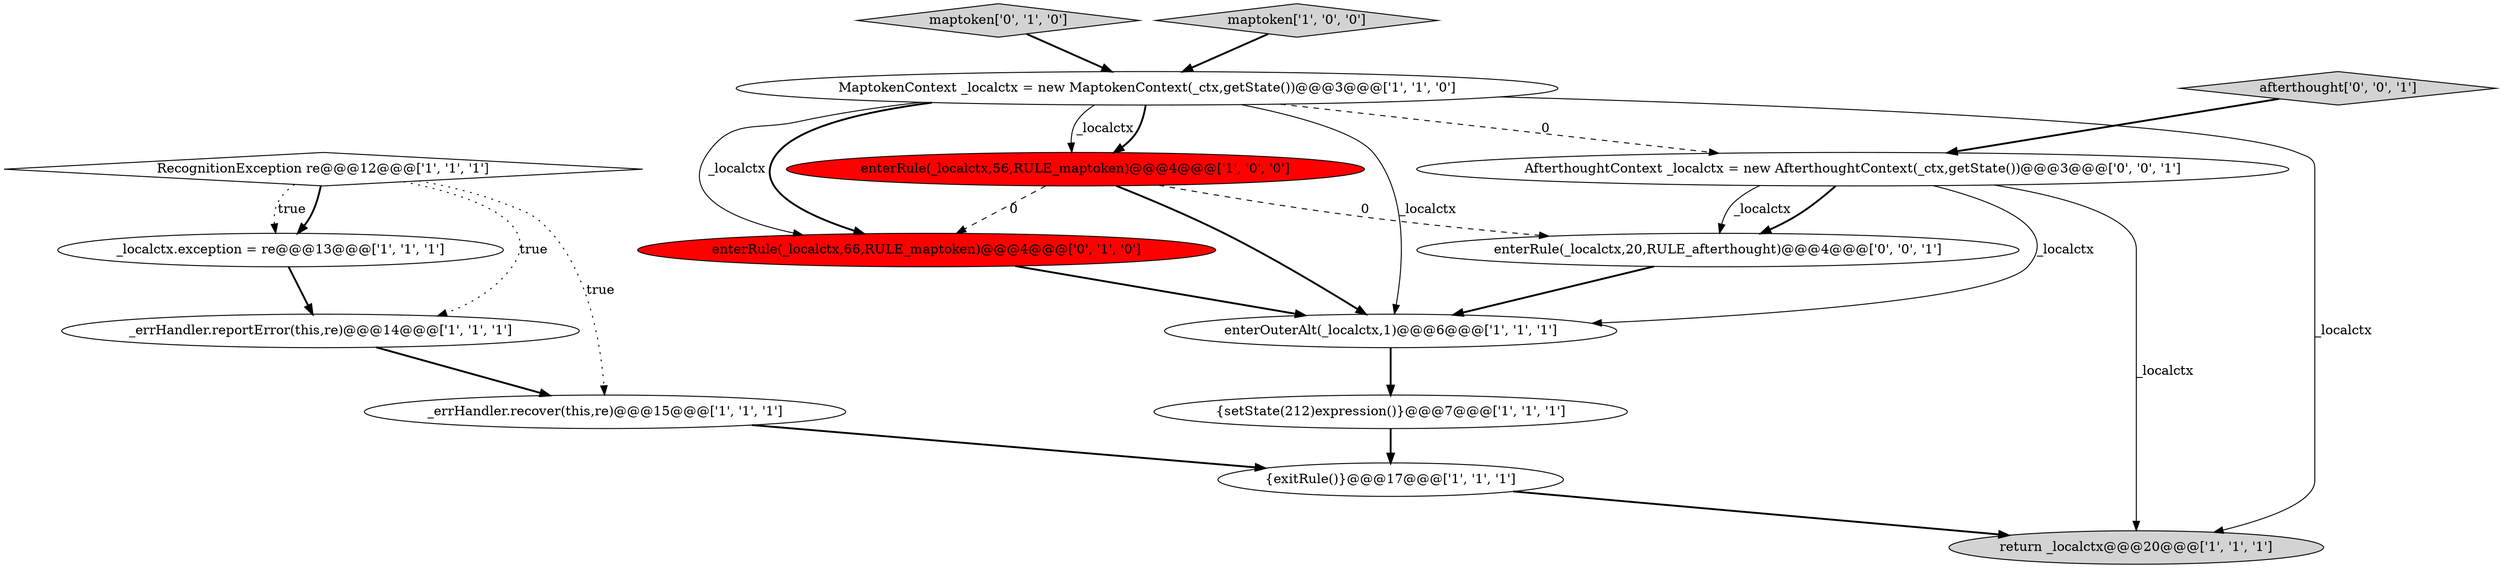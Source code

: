 digraph {
1 [style = filled, label = "enterOuterAlt(_localctx,1)@@@6@@@['1', '1', '1']", fillcolor = white, shape = ellipse image = "AAA0AAABBB1BBB"];
0 [style = filled, label = "MaptokenContext _localctx = new MaptokenContext(_ctx,getState())@@@3@@@['1', '1', '0']", fillcolor = white, shape = ellipse image = "AAA0AAABBB1BBB"];
12 [style = filled, label = "maptoken['0', '1', '0']", fillcolor = lightgray, shape = diamond image = "AAA0AAABBB2BBB"];
10 [style = filled, label = "return _localctx@@@20@@@['1', '1', '1']", fillcolor = lightgray, shape = ellipse image = "AAA0AAABBB1BBB"];
8 [style = filled, label = "_errHandler.reportError(this,re)@@@14@@@['1', '1', '1']", fillcolor = white, shape = ellipse image = "AAA0AAABBB1BBB"];
15 [style = filled, label = "AfterthoughtContext _localctx = new AfterthoughtContext(_ctx,getState())@@@3@@@['0', '0', '1']", fillcolor = white, shape = ellipse image = "AAA0AAABBB3BBB"];
14 [style = filled, label = "enterRule(_localctx,20,RULE_afterthought)@@@4@@@['0', '0', '1']", fillcolor = white, shape = ellipse image = "AAA0AAABBB3BBB"];
3 [style = filled, label = "{exitRule()}@@@17@@@['1', '1', '1']", fillcolor = white, shape = ellipse image = "AAA0AAABBB1BBB"];
6 [style = filled, label = "_errHandler.recover(this,re)@@@15@@@['1', '1', '1']", fillcolor = white, shape = ellipse image = "AAA0AAABBB1BBB"];
4 [style = filled, label = "{setState(212)expression()}@@@7@@@['1', '1', '1']", fillcolor = white, shape = ellipse image = "AAA0AAABBB1BBB"];
11 [style = filled, label = "enterRule(_localctx,66,RULE_maptoken)@@@4@@@['0', '1', '0']", fillcolor = red, shape = ellipse image = "AAA1AAABBB2BBB"];
13 [style = filled, label = "afterthought['0', '0', '1']", fillcolor = lightgray, shape = diamond image = "AAA0AAABBB3BBB"];
7 [style = filled, label = "enterRule(_localctx,56,RULE_maptoken)@@@4@@@['1', '0', '0']", fillcolor = red, shape = ellipse image = "AAA1AAABBB1BBB"];
5 [style = filled, label = "RecognitionException re@@@12@@@['1', '1', '1']", fillcolor = white, shape = diamond image = "AAA0AAABBB1BBB"];
2 [style = filled, label = "_localctx.exception = re@@@13@@@['1', '1', '1']", fillcolor = white, shape = ellipse image = "AAA0AAABBB1BBB"];
9 [style = filled, label = "maptoken['1', '0', '0']", fillcolor = lightgray, shape = diamond image = "AAA0AAABBB1BBB"];
0->10 [style = solid, label="_localctx"];
6->3 [style = bold, label=""];
4->3 [style = bold, label=""];
1->4 [style = bold, label=""];
15->10 [style = solid, label="_localctx"];
7->1 [style = bold, label=""];
0->7 [style = solid, label="_localctx"];
9->0 [style = bold, label=""];
15->14 [style = bold, label=""];
11->1 [style = bold, label=""];
7->14 [style = dashed, label="0"];
7->11 [style = dashed, label="0"];
5->6 [style = dotted, label="true"];
0->15 [style = dashed, label="0"];
0->11 [style = bold, label=""];
8->6 [style = bold, label=""];
12->0 [style = bold, label=""];
14->1 [style = bold, label=""];
0->11 [style = solid, label="_localctx"];
0->7 [style = bold, label=""];
3->10 [style = bold, label=""];
5->2 [style = bold, label=""];
15->1 [style = solid, label="_localctx"];
0->1 [style = solid, label="_localctx"];
13->15 [style = bold, label=""];
5->8 [style = dotted, label="true"];
15->14 [style = solid, label="_localctx"];
2->8 [style = bold, label=""];
5->2 [style = dotted, label="true"];
}
